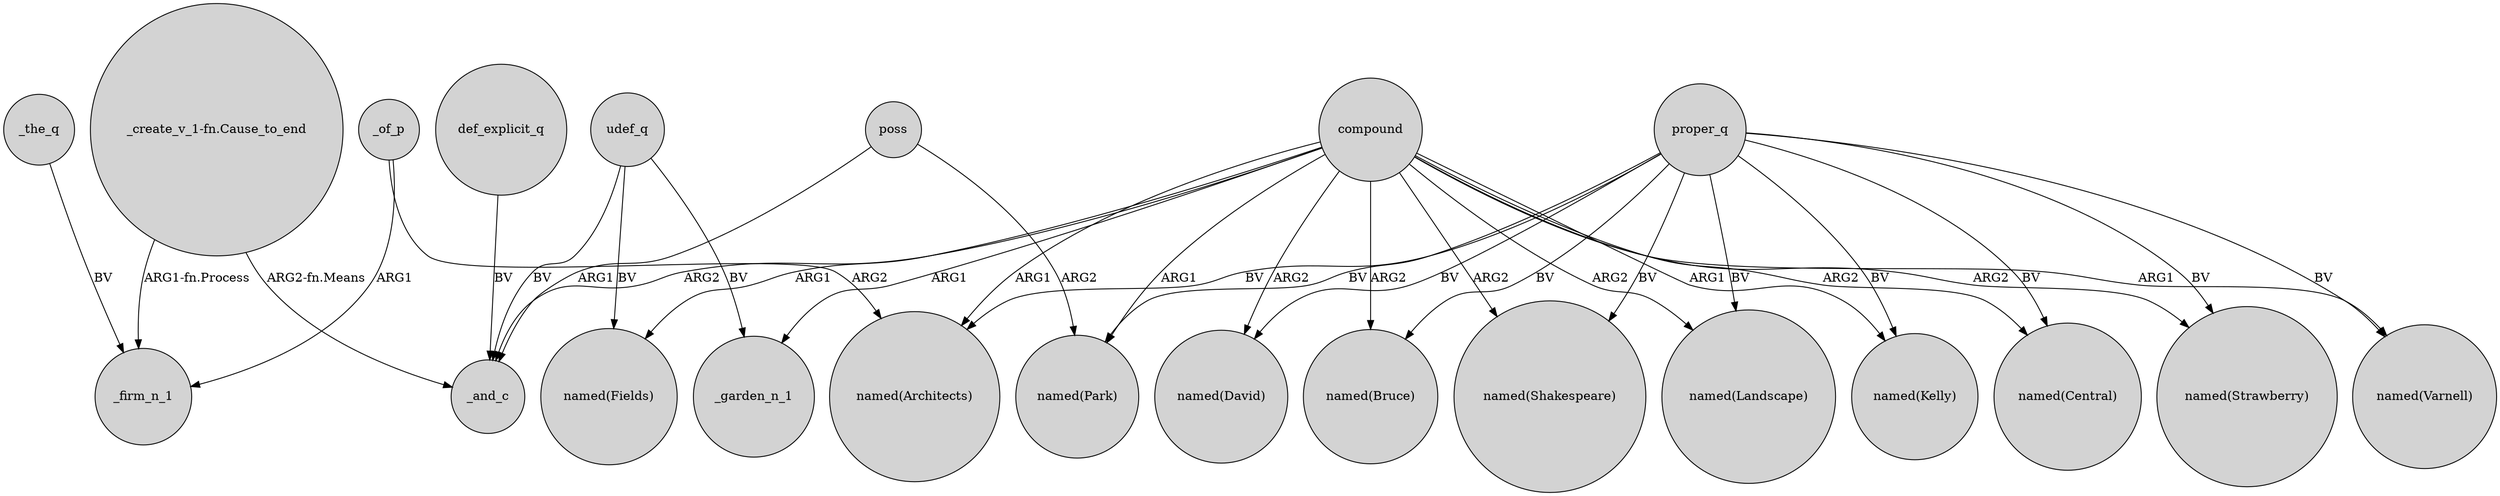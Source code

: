 digraph {
	node [shape=circle style=filled]
	compound -> "named(Varnell)" [label=ARG1]
	proper_q -> "named(Varnell)" [label=BV]
	compound -> "named(Shakespeare)" [label=ARG2]
	proper_q -> "named(Architects)" [label=BV]
	compound -> "named(Central)" [label=ARG2]
	poss -> "named(Park)" [label=ARG2]
	proper_q -> "named(Strawberry)" [label=BV]
	udef_q -> "named(Fields)" [label=BV]
	udef_q -> _and_c [label=BV]
	compound -> _and_c [label=ARG2]
	proper_q -> "named(Landscape)" [label=BV]
	compound -> "named(Architects)" [label=ARG1]
	proper_q -> "named(Shakespeare)" [label=BV]
	def_explicit_q -> _and_c [label=BV]
	compound -> "named(Fields)" [label=ARG1]
	_of_p -> "named(Architects)" [label=ARG2]
	proper_q -> "named(David)" [label=BV]
	compound -> "named(Kelly)" [label=ARG1]
	_the_q -> _firm_n_1 [label=BV]
	compound -> "named(Landscape)" [label=ARG2]
	compound -> "named(Bruce)" [label=ARG2]
	poss -> _and_c [label=ARG1]
	udef_q -> _garden_n_1 [label=BV]
	"_create_v_1-fn.Cause_to_end" -> _and_c [label="ARG2-fn.Means"]
	proper_q -> "named(Bruce)" [label=BV]
	compound -> _garden_n_1 [label=ARG1]
	_of_p -> _firm_n_1 [label=ARG1]
	compound -> "named(Park)" [label=ARG1]
	proper_q -> "named(Central)" [label=BV]
	proper_q -> "named(Kelly)" [label=BV]
	"_create_v_1-fn.Cause_to_end" -> _firm_n_1 [label="ARG1-fn.Process"]
	compound -> "named(Strawberry)" [label=ARG2]
	proper_q -> "named(Park)" [label=BV]
	compound -> "named(David)" [label=ARG2]
}
